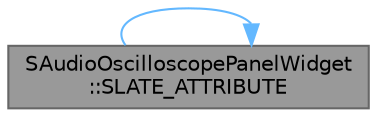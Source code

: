 digraph "SAudioOscilloscopePanelWidget::SLATE_ATTRIBUTE"
{
 // INTERACTIVE_SVG=YES
 // LATEX_PDF_SIZE
  bgcolor="transparent";
  edge [fontname=Helvetica,fontsize=10,labelfontname=Helvetica,labelfontsize=10];
  node [fontname=Helvetica,fontsize=10,shape=box,height=0.2,width=0.4];
  rankdir="LR";
  Node1 [id="Node000001",label="SAudioOscilloscopePanelWidget\l::SLATE_ATTRIBUTE",height=0.2,width=0.4,color="gray40", fillcolor="grey60", style="filled", fontcolor="black",tooltip="Whether the sequence ruler should be drawn or not."];
  Node1 -> Node1 [id="edge1_Node000001_Node000001",color="steelblue1",style="solid",tooltip=" "];
}
